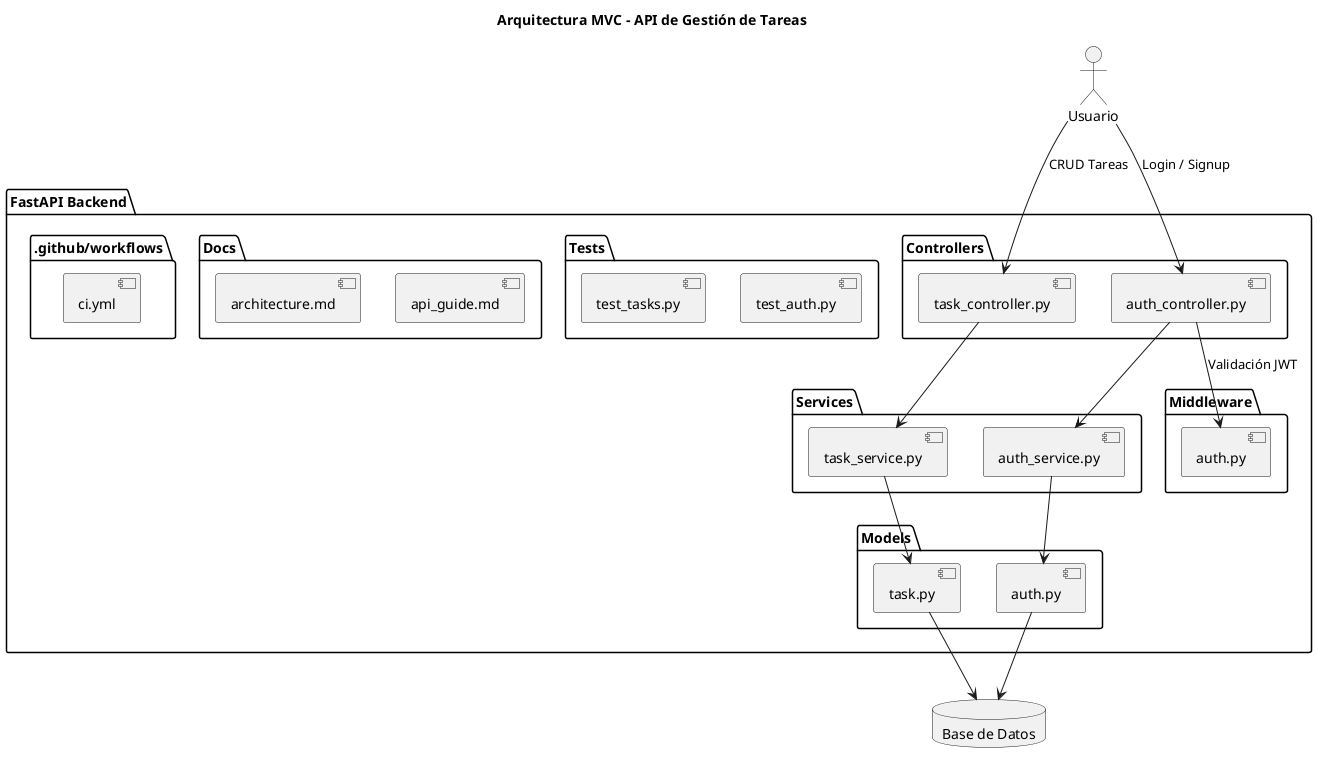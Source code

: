 @startuml2
title Arquitectura MVC - API de Gestión de Tareas

actor Usuario

package "FastAPI Backend" {
  
  package "Controllers" {
    component "auth_controller.py" as AuthController
    component "task_controller.py" as TaskController
  }

  package "Services" {
    component "auth_service.py" as AuthService
    component "task_service.py" as TaskService
  }

  package "Models" {
    component "auth.py" as AuthModel
    component "task.py" as TaskModel
  }

  package "Middleware" {
    component "auth.py" as MiddlewareAuth
  }

  package "Tests" {
    component "test_auth.py" as TestAuth
    component "test_tasks.py" as TestTasks
  }

  package "Docs" {
    component "api_guide.md" as DocsGuide
    component "architecture.md" as DocsArch
  }

  package ".github/workflows" {
    component "ci.yml" as CICD
  }
}

database "Base de Datos" as DB

' --- Relaciones ---
Usuario --> AuthController : Login / Signup
Usuario --> TaskController : CRUD Tareas

AuthController --> AuthService
TaskController --> TaskService

AuthService --> AuthModel
TaskService --> TaskModel

AuthController --> MiddlewareAuth : Validación JWT

AuthModel --> DB
TaskModel --> DB

@enduml
